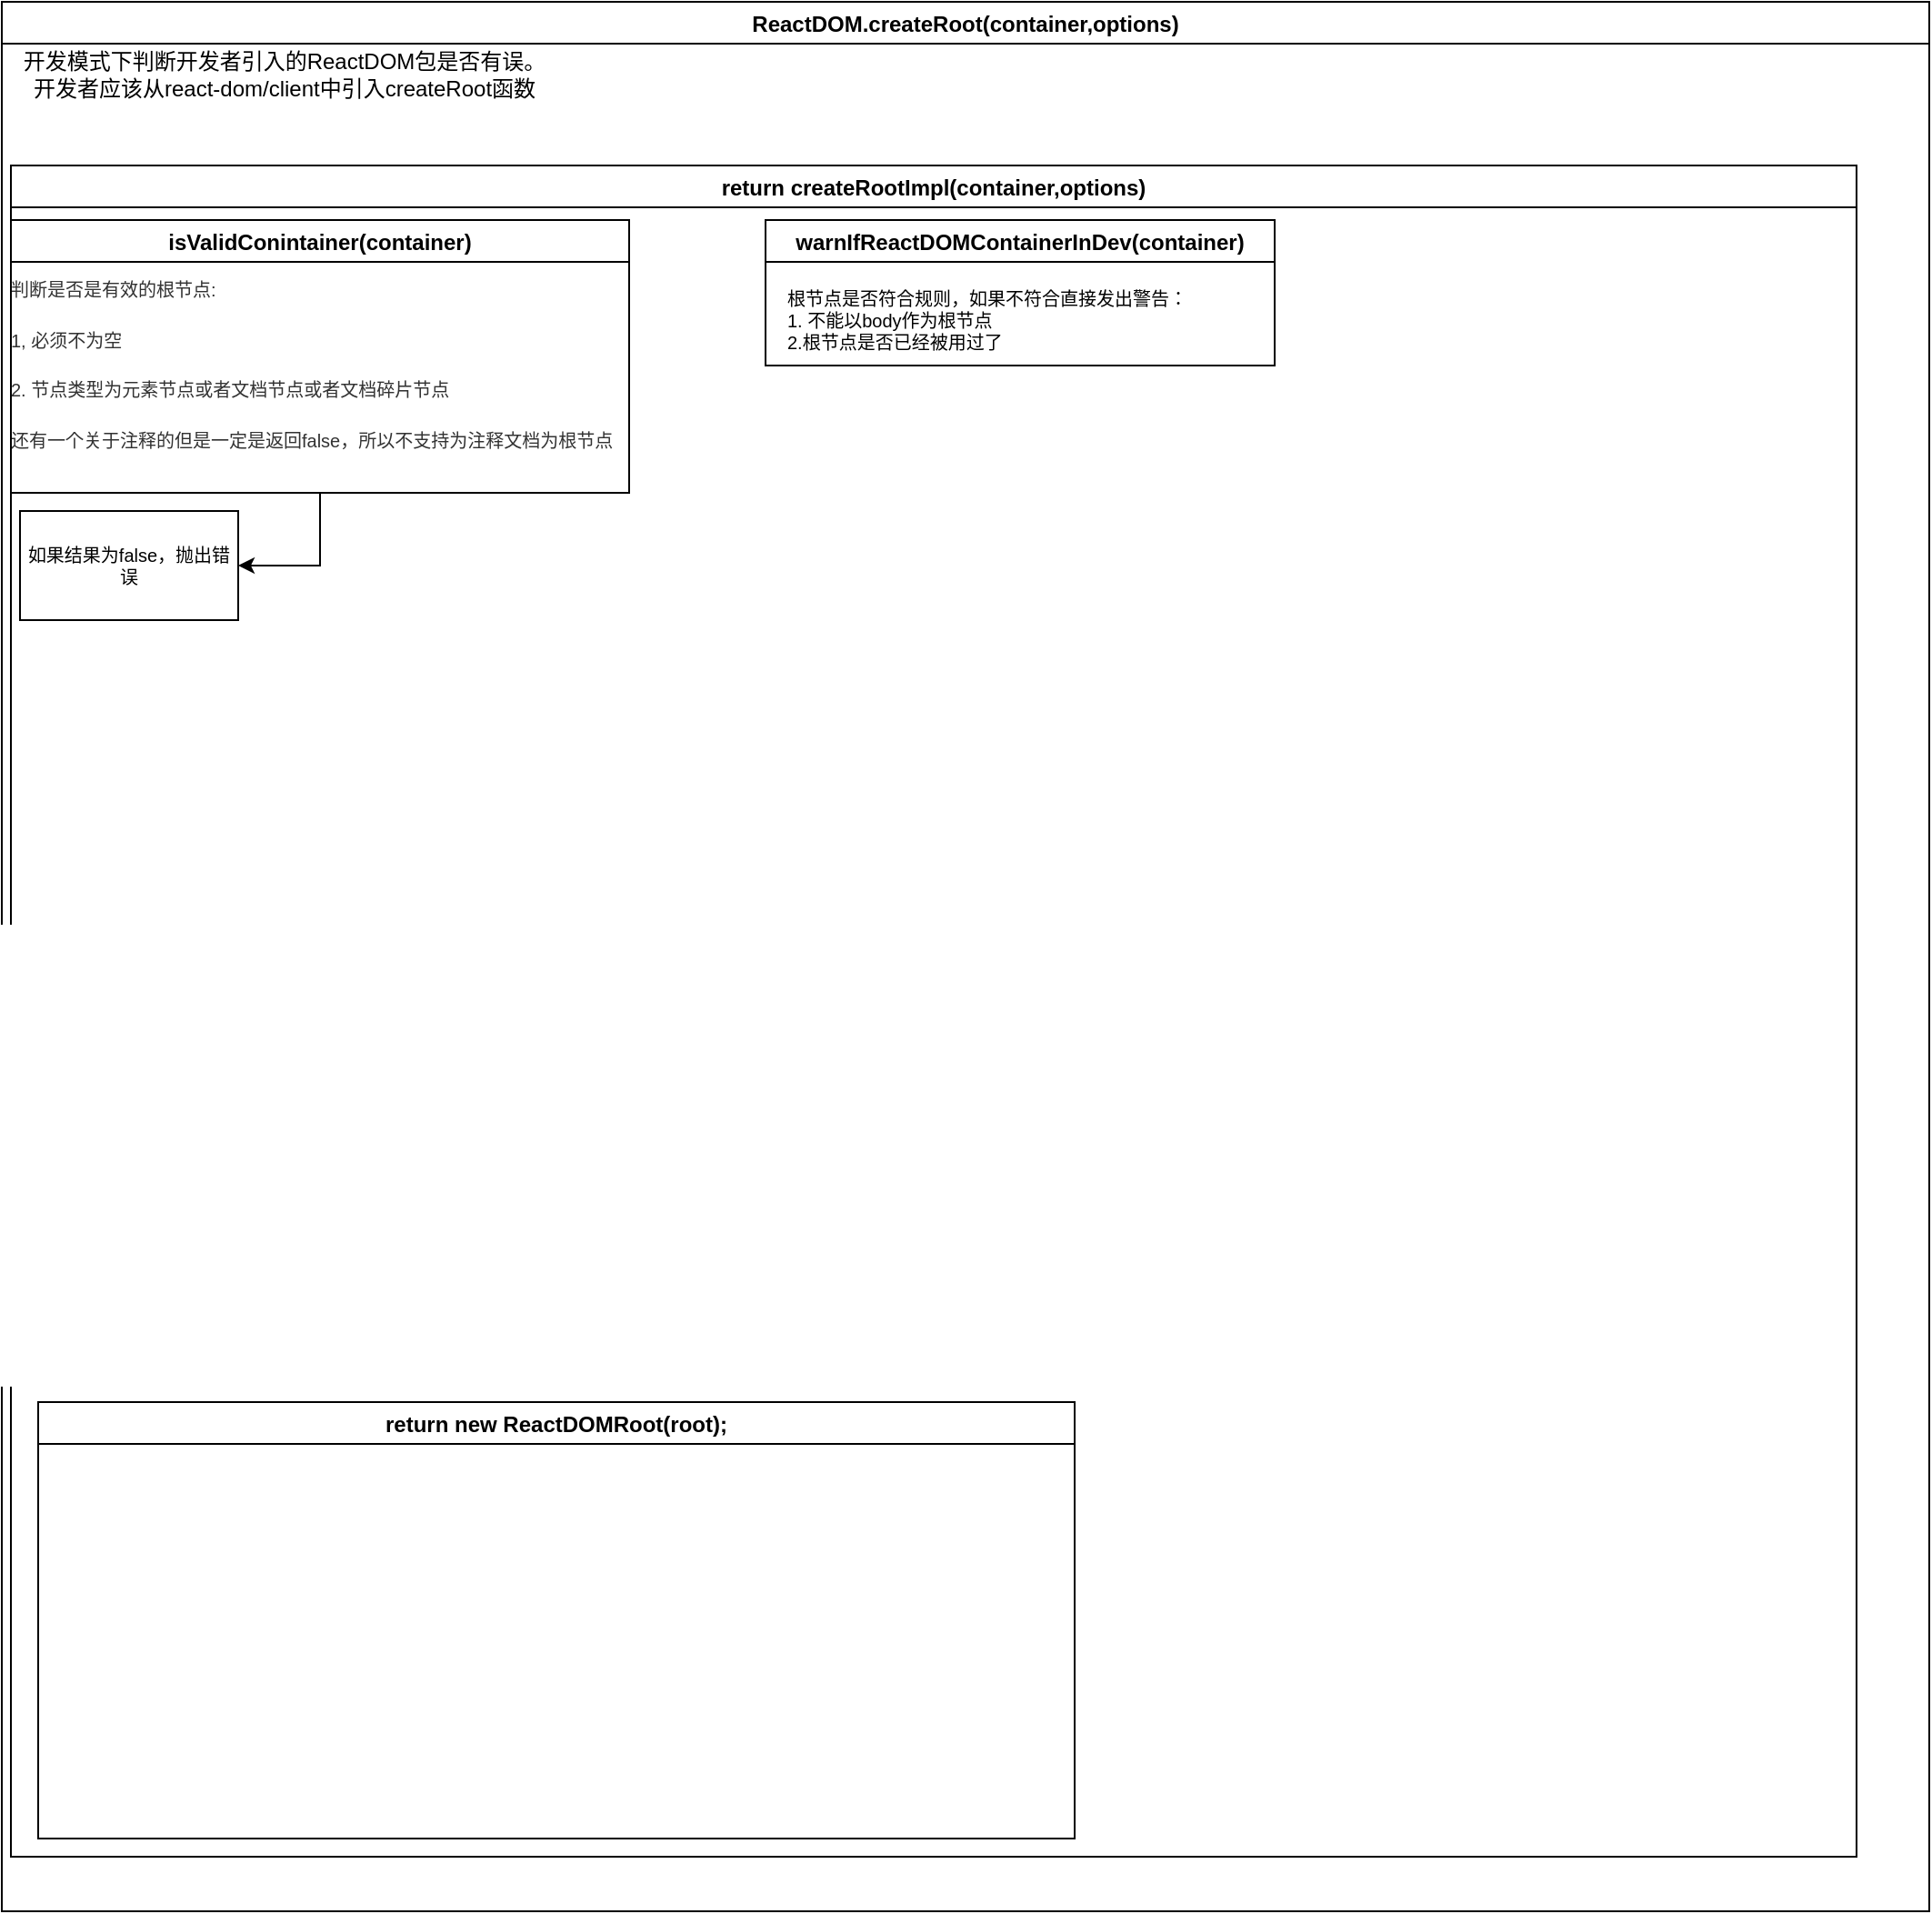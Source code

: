 <mxfile version="20.2.3" type="device"><diagram id="k-MaRNx2C_N0r0pLCbMO" name="第 1 页"><mxGraphModel dx="1422" dy="857" grid="1" gridSize="10" guides="1" tooltips="1" connect="1" arrows="1" fold="1" page="1" pageScale="1" pageWidth="827" pageHeight="1169" math="0" shadow="0"><root><mxCell id="0"/><mxCell id="1" parent="0"/><mxCell id="-p0tRjyg3us5vg-f1V-7-8" value="ReactDOM.createRoot(container,options)" style="swimlane;" vertex="1" parent="1"><mxGeometry x="40" y="40" width="1060" height="1050" as="geometry"/></mxCell><mxCell id="-p0tRjyg3us5vg-f1V-7-9" value="return createRootImpl(container,options)" style="swimlane;labelBackgroundColor=none;fontColor=#000000;" vertex="1" parent="-p0tRjyg3us5vg-f1V-7-8"><mxGeometry x="5" y="90" width="1015" height="930" as="geometry"/></mxCell><mxCell id="-p0tRjyg3us5vg-f1V-7-12" value="return new ReactDOMRoot(root);" style="swimlane;labelBackgroundColor=none;fontColor=#000000;" vertex="1" parent="-p0tRjyg3us5vg-f1V-7-9"><mxGeometry x="15" y="680" width="570" height="240" as="geometry"/></mxCell><mxCell id="-p0tRjyg3us5vg-f1V-7-28" value="warnIfReactDOMContainerInDev(container)" style="swimlane;labelBackgroundColor=none;fontColor=#000000;" vertex="1" parent="-p0tRjyg3us5vg-f1V-7-9"><mxGeometry x="415" y="30" width="280" height="80" as="geometry"/></mxCell><mxCell id="-p0tRjyg3us5vg-f1V-7-38" value="根节点是否符合规则，如果不符合直接发出警告：&lt;br&gt;1. 不能以body作为根节点&lt;br&gt;&lt;div style=&quot;&quot;&gt;&lt;span style=&quot;background-color: initial;&quot;&gt;2.根节点是否已经被用过了&lt;/span&gt;&lt;/div&gt;" style="text;html=1;align=left;verticalAlign=middle;resizable=0;points=[];autosize=1;strokeColor=none;fillColor=none;fontSize=10;fontColor=#000000;" vertex="1" parent="-p0tRjyg3us5vg-f1V-7-28"><mxGeometry x="10" y="30" width="240" height="50" as="geometry"/></mxCell><mxCell id="-p0tRjyg3us5vg-f1V-7-37" style="edgeStyle=orthogonalEdgeStyle;rounded=0;orthogonalLoop=1;jettySize=auto;html=1;exitX=0.5;exitY=1;exitDx=0;exitDy=0;entryX=1;entryY=0.5;entryDx=0;entryDy=0;fontSize=10;fontColor=#000000;" edge="1" parent="-p0tRjyg3us5vg-f1V-7-9" source="-p0tRjyg3us5vg-f1V-7-29" target="-p0tRjyg3us5vg-f1V-7-36"><mxGeometry relative="1" as="geometry"/></mxCell><mxCell id="-p0tRjyg3us5vg-f1V-7-29" value="isValidConintainer(container)" style="swimlane;labelBackgroundColor=none;fontColor=#000000;" vertex="1" parent="-p0tRjyg3us5vg-f1V-7-9"><mxGeometry y="30" width="340" height="150" as="geometry"/></mxCell><mxCell id="-p0tRjyg3us5vg-f1V-7-32" value="&lt;p style=&quot;line-height: 0.5;&quot;&gt;&lt;/p&gt;&lt;div style=&quot;&quot;&gt;&lt;span style=&quot;font-size: 10px; background-color: initial;&quot;&gt;判断是否是有效的根节点:&lt;/span&gt;&lt;/div&gt;&lt;div style=&quot;&quot;&gt;&lt;span style=&quot;font-size: 10px; background-color: initial;&quot;&gt;1, 必须不为空&lt;/span&gt;&lt;/div&gt;&lt;div style=&quot;&quot;&gt;&lt;span style=&quot;font-size: 10px; background-color: initial;&quot;&gt;2. 节点类型为元素节点或者文档节点或者文档碎片节点&lt;/span&gt;&lt;/div&gt;&lt;div style=&quot;&quot;&gt;&lt;span style=&quot;font-size: 10px; background-color: initial;&quot;&gt;还有一个关于注释的但是一定是返回false，所以不支持为注释文档为根节点&lt;/span&gt;&lt;/div&gt;&lt;div style=&quot;&quot;&gt;&lt;br&gt;&lt;/div&gt;&lt;p&gt;&lt;/p&gt;" style="text;html=1;align=left;verticalAlign=bottom;resizable=0;points=[];autosize=1;strokeColor=none;fillColor=none;fontSize=23;fontColor=#000000;textOpacity=80;spacing=1;spacingTop=-41;spacingBottom=-53;spacingLeft=-1;spacingRight=9;" vertex="1" parent="-p0tRjyg3us5vg-f1V-7-29"><mxGeometry y="30" width="360" height="100" as="geometry"/></mxCell><mxCell id="-p0tRjyg3us5vg-f1V-7-36" value="如果结果为false，抛出错误" style="rounded=0;whiteSpace=wrap;html=1;labelBackgroundColor=#FFFFFF;fontSize=10;fontColor=#000000;" vertex="1" parent="-p0tRjyg3us5vg-f1V-7-9"><mxGeometry x="5" y="190" width="120" height="60" as="geometry"/></mxCell><mxCell id="-p0tRjyg3us5vg-f1V-7-10" value="&lt;span style=&quot;&quot;&gt;开发模式下判断开发者引入的ReactDOM包是否有误。&lt;br&gt;开发者应该从react-dom/client中引入createRoot函数&lt;/span&gt;" style="text;html=1;align=center;verticalAlign=middle;resizable=0;points=[];autosize=1;strokeColor=none;fillColor=none;" vertex="1" parent="-p0tRjyg3us5vg-f1V-7-8"><mxGeometry y="20" width="310" height="40" as="geometry"/></mxCell></root></mxGraphModel></diagram></mxfile>
